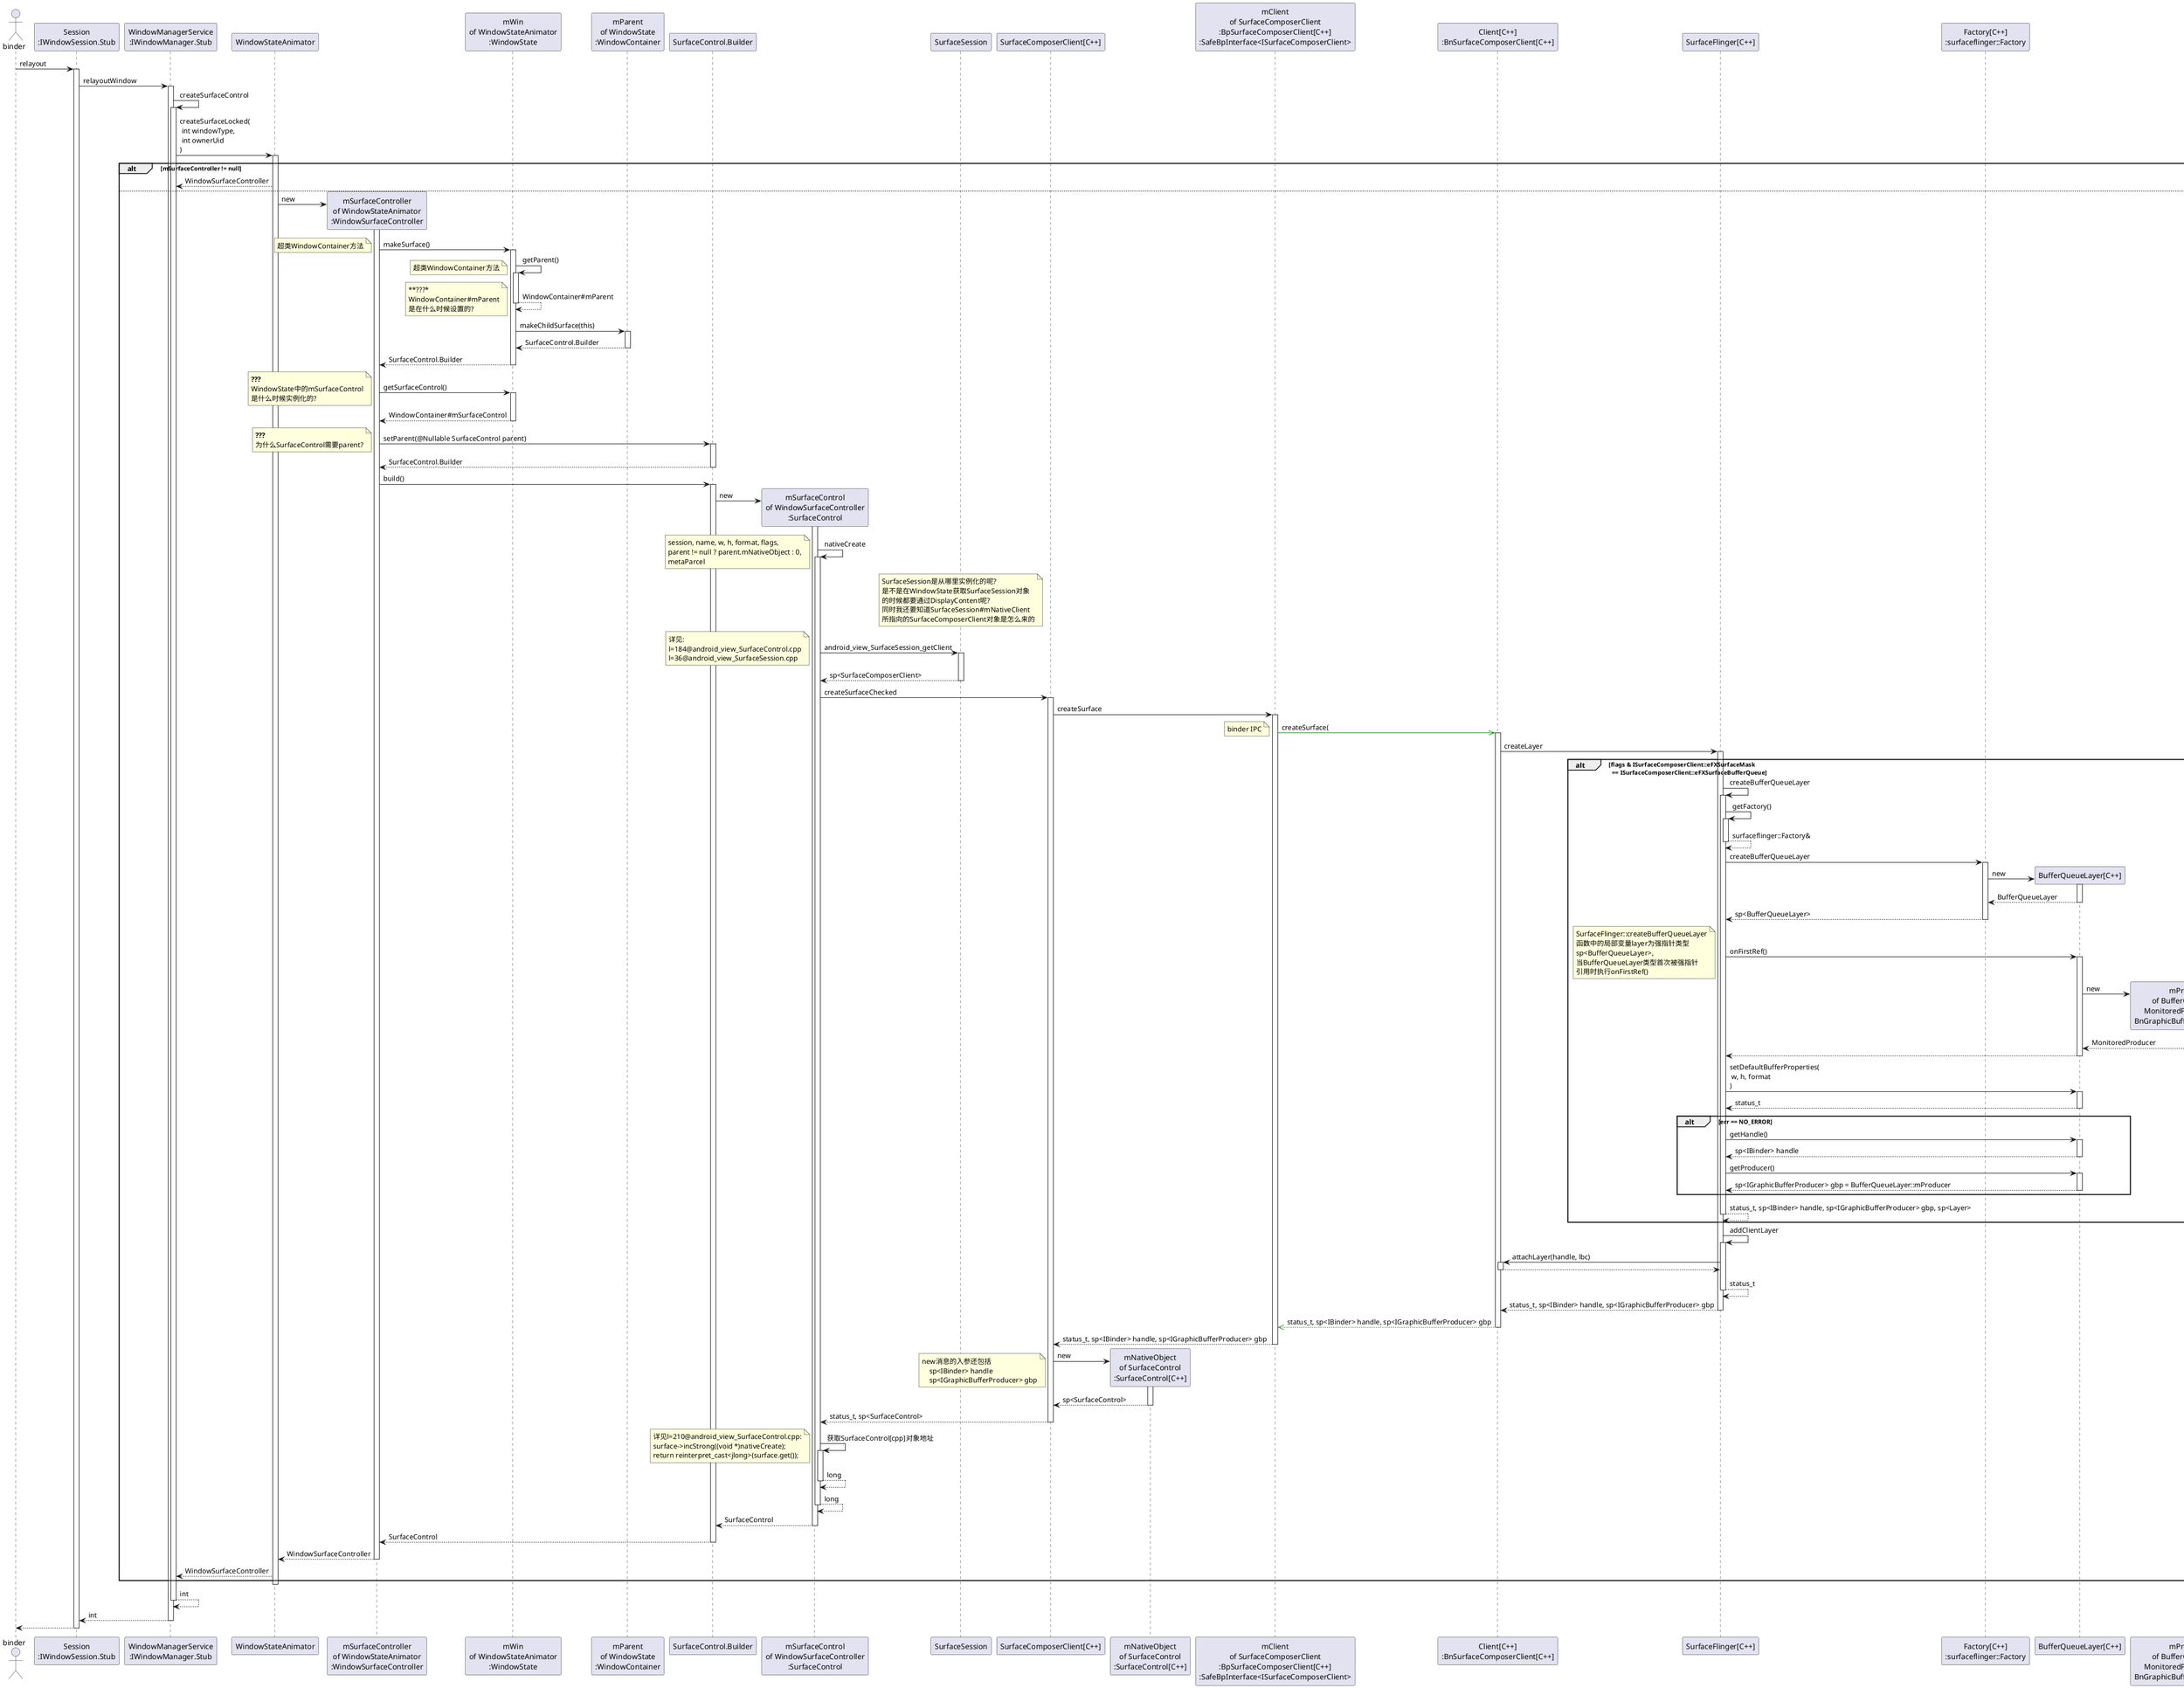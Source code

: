 @startuml


actor binder
participant "Session\n:IWindowSession.Stub" as ssn

participant "WindowManagerService\n:IWindowManager.Stub" as wms
participant "WindowStateAnimator" as wsa
participant "mSurfaceController\nof WindowStateAnimator\n:WindowSurfaceController" as wsfc


participant "mWin\nof WindowStateAnimator\n:WindowState" as win
participant "mParent\nof WindowState\n:WindowContainer" as parent
participant "SurfaceControl.Builder" as builder


participant "mSurfaceControl\nof WindowSurfaceController\n:SurfaceControl" as sfc_

participant "SurfaceSession" as sfssn
participant "SurfaceComposerClient[C++]" as cmp_client
participant "mNativeObject\nof SurfaceControl\n:SurfaceControl[C++]" as sfc_cpp_
participant "mClient\nof SurfaceComposerClient\n:BpSurfaceComposerClient[C++]\n:SafeBpInterface<ISurfaceComposerClient>" as icmp_client
participant "Client[C++]\n:BnSurfaceComposerClient[C++]" as client
participant "SurfaceFlinger[C++]" as flg
participant "Factory[C++]\n:surfaceflinger::Factory" as factory
participant "BufferQueueLayer[C++]" as bqlayer
participant "mProducer\nof BufferQueueLayer\nMonitoredProducer[C++]:\nBnGraphicBufferProducer[C++]" as gbp





/'frameworks/base/services/core/java/com/android/server/wm/WindowManagerService.java'/
/'frameworks/base/services/core/java/com/android/server/wm/WindowState.java'/
/'frameworks/base/services/core/java/com/android/server/wm/WindowStateAnimator.java'/
/'frameworks/base/services/core/java/com/android/server/wm/WindowSurfaceController.java'/

/'frameworks/base/core/java/android/view/Surface.java'/
/'frameworks/base/core/jni/android_view_Surface.cpp'/
/'https://cs.android.com/android/platform/superproject/+/master:frameworks/base/core/jni/android_view_Surface.cpp;l=336?q=android_view_Surface.cpp'/

/'frameworks/base/core/java/android/view/SurfaceControl.java'/
/'frameworks/base/core/jni/android_view_SurfaceControl.cpp'/
/'https://cs.android.com/android/platform/superproject/+/master:frameworks/base/core/jni/android_view_SurfaceControl.cpp;l=178;bpv=0;bpt=1'/

/'frameworks/base/core/java/android/view/SurfaceSession.java'/
/'frameworks/base/core/jni/android_view_SurfaceSession.cpp'/

/'frameworks/native/libs/gui/SurfaceComposerClient.cpp'/
/'frameworks/native/libs/gui/ISurfaceComposerClient.cpp'/
/'frameworks/native/services/surfaceflinger/Client.cpp'/
/'frameworks/native/services/surfaceflinger/SurfaceFlinger.cpp'/
/'frameworks/native/services/surfaceflinger/SurfaceFlingerFactory.cpp;l=43'/
/'frameworks/native/services/surfaceflinger/BufferQueueLayer.cpp;l=36'/

/'frameworks/native/libs/gui/SurfaceControl.cpp'/



binder -> ssn : relayout
activate ssn

ssn -> wms : relayoutWindow
activate wms

wms -> wms : createSurfaceControl
activate wms

wms -> wsa : createSurfaceLocked(\n int windowType,\n int ownerUid\n)
activate wsa

    alt mSurfaceController != null
        wsa --> wms : WindowSurfaceController
    else
        create wsfc
        wsa -> wsfc : new
        activate wsfc
            wsfc -> win : makeSurface()
            note left
            超类WindowContainer方法
            end note
            activate win
                win -> win : getParent()
                note left
                超类WindowContainer方法
                end note
                activate win
                win --> win : WindowContainer#mParent
                note left
                **???*
                WindowContainer#mParent
                是在什么时候设置的?
                end note
                deactivate win

                win -> parent : makeChildSurface(this)
                activate parent
                parent --> win : SurfaceControl.Builder
                deactivate parent
            win --> wsfc : SurfaceControl.Builder
            deactivate win

            wsfc -> win : getSurfaceControl()
            note left
            **???**
            WindowState中的mSurfaceControl
            是什么时候实例化的?
            end note
            activate win
            win --> wsfc : WindowContainer#mSurfaceControl
            deactivate win

            wsfc -> builder : setParent(@Nullable SurfaceControl parent)
            note left
            **???**
            为什么SurfaceControl需要parent?
            end note
            activate builder
            builder --> wsfc : SurfaceControl.Builder
            deactivate builder

            wsfc -> builder : build()
            activate builder
                create sfc_
                builder -> sfc_ : new
                activate sfc_
                    sfc_ -> sfc_ : nativeCreate
                    note left
                    session, name, w, h, format, flags,
                    parent != null ? parent.mNativeObject : 0,
                    metaParcel
                    end note
                    activate sfc_

                        note over sfssn
                        SurfaceSession是从哪里实例化的呢?
                        是不是在WindowState获取SurfaceSession对象
                        的时候都要通过DisplayContent呢?
                        同时我还要知道SurfaceSession#mNativeClient
                        所指向的SurfaceComposerClient对象是怎么来的
                        end note
                        sfc_ -> sfssn : android_view_SurfaceSession_getClient
                        activate sfssn
                        note left
                        详见:
                        l=184@android_view_SurfaceControl.cpp
                        l=36@android_view_SurfaceSession.cpp
                        end note
                        sfssn --> sfc_ : sp<SurfaceComposerClient>
                        deactivate sfssn

                        sfc_ -> cmp_client : createSurfaceChecked
                        activate cmp_client
                            cmp_client -> icmp_client : createSurface
                            activate icmp_client
                                icmp_client -[#Green]>> client : createSurface(
                                note left
                                binder IPC
                                end note
                                activate client
                                    client -> flg : createLayer
                                    activate flg

                                        alt flags & ISurfaceComposerClient::eFXSurfaceMask\n  == ISurfaceComposerClient::eFXSurfaceBufferQueue
                                            flg -> flg : createBufferQueueLayer
                                            activate flg
                                                flg -> flg : getFactory()
                                                activate flg
                                                flg --> flg : surfaceflinger::Factory&
                                                deactivate flg

                                                flg -> factory : createBufferQueueLayer
                                                activate factory
                                                    create bqlayer
                                                    factory -> bqlayer : new
                                                    activate bqlayer
                                                    bqlayer --> factory : BufferQueueLayer
                                                    deactivate bqlayer
                                                factory --> flg : sp<BufferQueueLayer>
                                                deactivate factory

                                                flg -> bqlayer : onFirstRef()
                                                note left
                                                SurfaceFlinger::createBufferQueueLayer
                                                函数中的局部变量layer为强指针类型
                                                sp<BufferQueueLayer>,
                                                当BufferQueueLayer类型首次被强指针
                                                引用时执行onFirstRef()
                                                end note
                                                activate bqlayer
                                                    create gbp
                                                    bqlayer -> gbp : new
                                                    activate gbp
                                                    gbp --> bqlayer : MonitoredProducer
                                                    deactivate gbp
                                                bqlayer --> flg
                                                deactivate bqlayer

                                                flg -> bqlayer : setDefaultBufferProperties(\n w, h, format\n)
                                                activate bqlayer
                                                bqlayer --> flg : status_t
                                                deactivate bqlayer

                                                alt err == NO_ERROR
                                                    flg -> bqlayer : getHandle()
                                                    activate bqlayer
                                                    bqlayer --> flg : sp<IBinder> handle
                                                    deactivate bqlayer

                                                    flg -> bqlayer : getProducer()
                                                    activate bqlayer
                                                    bqlayer --> flg : sp<IGraphicBufferProducer> gbp = BufferQueueLayer::mProducer
                                                    deactivate bqlayer
                                                end

                                            flg --> flg : status_t, sp<IBinder> handle, sp<IGraphicBufferProducer> gbp, sp<Layer>
                                            deactivate flg
                                        end

                                        flg -> flg : addClientLayer
                                        activate flg
                                            flg -> client : attachLayer(handle, lbc)
                                            activate client
                                            client --> flg
                                            deactivate client
                                        flg --> flg : status_t
                                        deactivate flg

                                    flg --> client : status_t, sp<IBinder> handle, sp<IGraphicBufferProducer> gbp
                                    deactivate flg
                                client -[#Green]->> icmp_client : status_t, sp<IBinder> handle, sp<IGraphicBufferProducer> gbp
                                deactivate client
                            icmp_client --> cmp_client : status_t, sp<IBinder> handle, sp<IGraphicBufferProducer> gbp
                            deactivate icmp_client

                            create sfc_cpp_
                            cmp_client -> sfc_cpp_ : new
                            note left
                            new消息的入参还包括
                                sp<IBinder> handle
                                sp<IGraphicBufferProducer> gbp
                            end note
                            activate sfc_cpp_
                            sfc_cpp_ --> cmp_client : sp<SurfaceControl>
                            deactivate sfc_cpp_

                        cmp_client --> sfc_ : status_t, sp<SurfaceControl>
                        deactivate cmp_client

                        sfc_ -> sfc_ : 获取SurfaceControl[cpp]对象地址
                        note left
                        详见l=210@android_view_SurfaceControl.cpp:
                        surface->incStrong((void *)nativeCreate);
                        return reinterpret_cast<jlong>(surface.get());
                        end note
                        activate sfc_
                        sfc_ --> sfc_ : long
                        deactivate sfc_

                    sfc_ --> sfc_ : long
                    deactivate sfc_
                sfc_ --> builder : SurfaceControl
                deactivate sfc_
            builder --> wsfc : SurfaceControl
            deactivate builder

        wsfc --> wsa : WindowSurfaceController
        deactivate wsfc

        wsa --> wms : WindowSurfaceController
    end
deactivate wsa

wms --> wms : int
deactivate wms

wms --> ssn : int
deactivate wms

ssn --> binder
deactivate ssn


@enduml